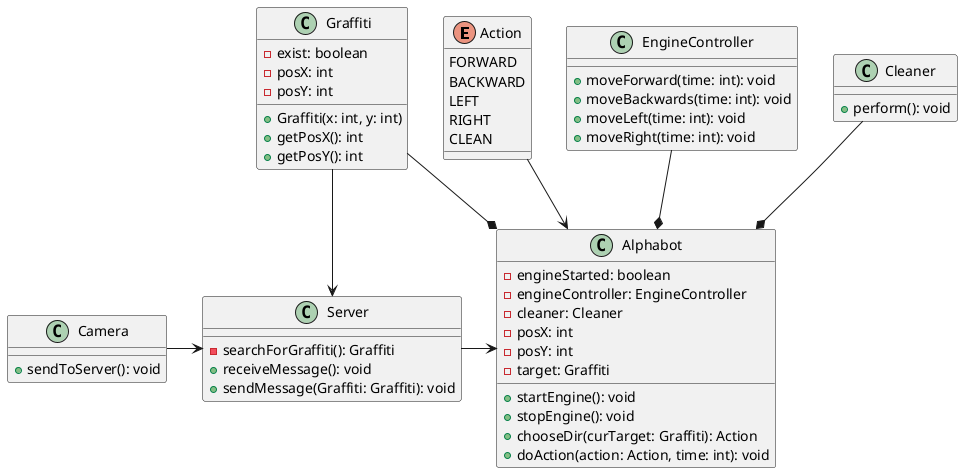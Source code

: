 @startuml Alphabot
enum Action{
    FORWARD
    BACKWARD
    LEFT
    RIGHT
    CLEAN
}

class Alphabot {
    -engineStarted: boolean
    -engineController: EngineController
    -cleaner: Cleaner
    -posX: int
    -posY: int
    -target: Graffiti
    +startEngine(): void
    +stopEngine(): void
    +chooseDir(curTarget: Graffiti): Action
    +doAction(action: Action, time: int): void
}

class EngineController{
    +moveForward(time: int): void
    +moveBackwards(time: int): void
    +moveLeft(time: int): void
    +moveRight(time: int): void
}

class Cleaner {
    +perform(): void
}

class Camera {
    +sendToServer(): void
}

class Server {
    -searchForGraffiti(): Graffiti
    +receiveMessage(): void
    +sendMessage(Graffiti: Graffiti): void
}

class Graffiti{
    -exist: boolean
    -posX: int
    -posY: int
    +Graffiti(x: int, y: int)
    +getPosX(): int
    +getPosY(): int
}
EngineController --* Alphabot
Cleaner --* Alphabot
Graffiti --* Alphabot
Action --> Alphabot
Graffiti --> Server
Camera -> Server
Server -> Alphabot
@enduml